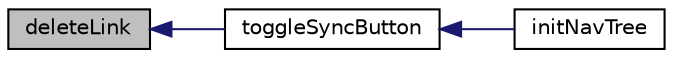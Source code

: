 digraph "deleteLink"
{
  edge [fontname="Helvetica",fontsize="10",labelfontname="Helvetica",labelfontsize="10"];
  node [fontname="Helvetica",fontsize="10",shape=record];
  rankdir="LR";
  Node1 [label="deleteLink",height=0.2,width=0.4,color="black", fillcolor="grey75", style="filled", fontcolor="black"];
  Node1 -> Node2 [dir="back",color="midnightblue",fontsize="10",style="solid"];
  Node2 [label="toggleSyncButton",height=0.2,width=0.4,color="black", fillcolor="white", style="filled",URL="$navtree_8js.html#a646cb31d83b39aafec92e0e1d123563a"];
  Node2 -> Node3 [dir="back",color="midnightblue",fontsize="10",style="solid"];
  Node3 [label="initNavTree",height=0.2,width=0.4,color="black", fillcolor="white", style="filled",URL="$navtree_8js.html#aa7b3067e7ef0044572ba86240b1e58ce"];
}

